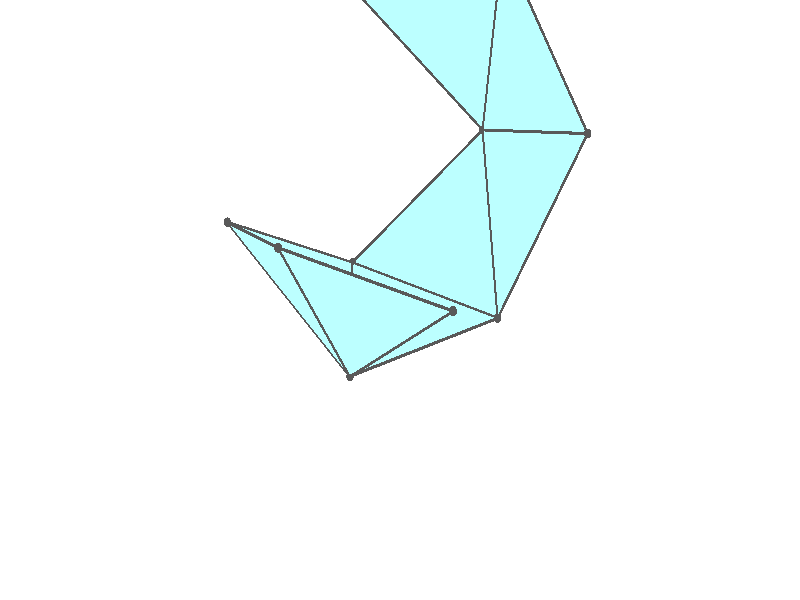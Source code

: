 #version 3.7;
global_settings{assumed_gamma 1.0}
camera{perspective location <18.750000000000000000000000, 10.825317547305481014063844, 12.499999999999996447286321> right <0.133333333333333331482962, -0.230940107675850353485814, -0.000000000000000000000000> up <-0.064951905283832905846353, -0.037499999999999998612221, 0.129903810567665811692706> direction <0.750000000000000111022302, 0.433012701892219298294151, 0.499999999999999944488849> sky <-0.433012701892219298294151, -0.249999999999999944488849, 0.866025403784438707610605> look_at <18.000000000000000000000000, 10.392304845413262270881205, 11.999999999999996447286321>}
light_source{<18.750000000000000000000000, 10.825317547305481014063844, 12.499999999999996447286321> rgb<1.0,1.0,1.0>}
background{rgb<1,1,1>}
union{union{object{union{sphere{<-0.408248290463862795185435, 0.707106781186547461715008, -0.131658713378389968795545>,0.029999999999999998889777}sphere{<-0.408248290463863350296947, -0.707106781186547350692706, -0.131658713378389968795545>,0.029999999999999998889777}sphere{<0.816496580927725923437777, -0.000000000000000199983985, -0.131658713378389968795545>,0.029999999999999998889777}} pigment{rgb<0.1,0.1,0.1>}}object{union{cylinder{<-0.408248290463862795185435, 0.707106781186547461715008, -0.131658713378389968795545>,<-0.408248290463863350296947, -0.707106781186547350692706, -0.131658713378389968795545>,0.010000000000000000208167}cylinder{<-0.408248290463863350296947, -0.707106781186547350692706, -0.131658713378389968795545>,<0.816496580927725923437777, -0.000000000000000199983985, -0.131658713378389968795545>,0.010000000000000000208167}cylinder{<0.816496580927725923437777, -0.000000000000000199983985, -0.131658713378389968795545>,<-0.408248290463862795185435, 0.707106781186547461715008, -0.131658713378389968795545>,0.010000000000000000208167}} pigment{rgb<0.1,0.1,0.1>}}object{polygon{3.000000000000000000000000,<-0.408248290463862795185435, 0.707106781186547461715008, -0.131658713378389968795545>,<-0.408248290463863350296947, -0.707106781186547350692706, -0.131658713378389968795545>,<0.816496580927725923437777, -0.000000000000000199983985, -0.131658713378389968795545>} pigment{rgbft<0.5,1.0,1.0,0.1,0.1>}}}union{object{union{sphere{<-0.408248290463862906207737, 0.707106781186547350692706, -0.131658713378389941039970>,0.029999999999999998889777}sphere{<-0.408248290463863461319249, -0.707106781186547461715008, -0.131658713378389941039970>,0.029999999999999998889777}sphere{<-1.422574093631254310565737, 0.000000000000000657963413, 0.554739979094743262955092>,0.029999999999999998889777}} pigment{rgb<0.1,0.1,0.1>}}object{union{cylinder{<-0.408248290463862906207737, 0.707106781186547350692706, -0.131658713378389941039970>,<-0.408248290463863461319249, -0.707106781186547461715008, -0.131658713378389941039970>,0.010000000000000000208167}cylinder{<-0.408248290463863461319249, -0.707106781186547461715008, -0.131658713378389941039970>,<-1.422574093631254310565737, 0.000000000000000657963413, 0.554739979094743262955092>,0.010000000000000000208167}cylinder{<-1.422574093631254310565737, 0.000000000000000657963413, 0.554739979094743262955092>,<-0.408248290463862906207737, 0.707106781186547350692706, -0.131658713378389941039970>,0.010000000000000000208167}} pigment{rgb<0.1,0.1,0.1>}}object{polygon{3.000000000000000000000000,<-0.408248290463862906207737, 0.707106781186547350692706, -0.131658713378389941039970>,<-0.408248290463863461319249, -0.707106781186547461715008, -0.131658713378389941039970>,<-1.422574093631254310565737, 0.000000000000000657963413, 0.554739979094743262955092>} pigment{rgbft<0.5,1.0,1.0,0.1,0.1>}}}union{object{union{sphere{<-0.408248290463862906207737, 0.707106781186547461715008, -0.131658713378389857773243>,0.029999999999999998889777}sphere{<-0.950753452683095745534558, 1.231985303850289259486317, 1.064247087850039630296806>,0.029999999999999998889777}sphere{<-1.422574093631254310565737, 0.000000000000000666133815, 0.554739979094743262955092>,0.029999999999999998889777}} pigment{rgb<0.1,0.1,0.1>}}object{union{cylinder{<-0.408248290463862906207737, 0.707106781186547461715008, -0.131658713378389857773243>,<-0.950753452683095745534558, 1.231985303850289259486317, 1.064247087850039630296806>,0.010000000000000000208167}cylinder{<-0.950753452683095745534558, 1.231985303850289259486317, 1.064247087850039630296806>,<-1.422574093631254310565737, 0.000000000000000666133815, 0.554739979094743262955092>,0.010000000000000000208167}cylinder{<-1.422574093631254310565737, 0.000000000000000666133815, 0.554739979094743262955092>,<-0.408248290463862906207737, 0.707106781186547461715008, -0.131658713378389857773243>,0.010000000000000000208167}} pigment{rgb<0.1,0.1,0.1>}}object{polygon{3.000000000000000000000000,<-0.408248290463862906207737, 0.707106781186547461715008, -0.131658713378389857773243>,<-0.950753452683095745534558, 1.231985303850289259486317, 1.064247087850039630296806>,<-1.422574093631254310565737, 0.000000000000000666133815, 0.554739979094743262955092>} pigment{rgbft<0.5,1.0,1.0,0.1,0.1>}}}union{object{union{sphere{<-1.353449786050548997451415, 0.207383990834184073204227, 1.951956394131145300363528>,0.029999999999999998889777}sphere{<-0.950753452683095745534558, 1.231985303850289703575527, 1.064247087850039186207596>,0.029999999999999998889777}sphere{<-1.422574093631254754654947, 0.000000000000000610622664, 0.554739979094743373977394>,0.029999999999999998889777}} pigment{rgb<0.1,0.1,0.1>}}object{union{cylinder{<-1.353449786050548997451415, 0.207383990834184073204227, 1.951956394131145300363528>,<-0.950753452683095745534558, 1.231985303850289703575527, 1.064247087850039186207596>,0.010000000000000000208167}cylinder{<-0.950753452683095745534558, 1.231985303850289703575527, 1.064247087850039186207596>,<-1.422574093631254754654947, 0.000000000000000610622664, 0.554739979094743373977394>,0.010000000000000000208167}cylinder{<-1.422574093631254754654947, 0.000000000000000610622664, 0.554739979094743373977394>,<-1.353449786050548997451415, 0.207383990834184073204227, 1.951956394131145300363528>,0.010000000000000000208167}} pigment{rgb<0.1,0.1,0.1>}}object{polygon{3.000000000000000000000000,<-1.353449786050548997451415, 0.207383990834184073204227, 1.951956394131145300363528>,<-0.950753452683095745534558, 1.231985303850289703575527, 1.064247087850039186207596>,<-1.422574093631254754654947, 0.000000000000000610622664, 0.554739979094743373977394>} pigment{rgbft<0.5,1.0,1.0,0.1,0.1>}}}union{object{union{sphere{<-1.353449786050549219496020, 0.207383990834184073204227, 1.951956394131145300363528>,0.029999999999999998889777}sphere{<-1.109862216143660207379185, -1.078046173821722408803225, 1.414988622677823437712163>,0.029999999999999998889777}sphere{<-1.422574093631254754654947, 0.000000000000000666133815, 0.554739979094743707044302>,0.029999999999999998889777}} pigment{rgb<0.1,0.1,0.1>}}object{union{cylinder{<-1.353449786050549219496020, 0.207383990834184073204227, 1.951956394131145300363528>,<-1.109862216143660207379185, -1.078046173821722408803225, 1.414988622677823437712163>,0.010000000000000000208167}cylinder{<-1.109862216143660207379185, -1.078046173821722408803225, 1.414988622677823437712163>,<-1.422574093631254754654947, 0.000000000000000666133815, 0.554739979094743707044302>,0.010000000000000000208167}cylinder{<-1.422574093631254754654947, 0.000000000000000666133815, 0.554739979094743707044302>,<-1.353449786050549219496020, 0.207383990834184073204227, 1.951956394131145300363528>,0.010000000000000000208167}} pigment{rgb<0.1,0.1,0.1>}}object{polygon{3.000000000000000000000000,<-1.353449786050549219496020, 0.207383990834184073204227, 1.951956394131145300363528>,<-1.109862216143660207379185, -1.078046173821722408803225, 1.414988622677823437712163>,<-1.422574093631254754654947, 0.000000000000000666133815, 0.554739979094743707044302>} pigment{rgbft<0.5,1.0,1.0,0.1,0.1>}}}union{object{union{sphere{<0.711287046815626489149054, -1.231985303850288593352502, 0.554739979094743040910487>,0.029999999999999998889777}sphere{<-0.408248290463863239274644, -0.707106781186547350692706, -0.131658713378389830017667>,0.029999999999999998889777}sphere{<0.816496580927725701393172, -0.000000000000000222044605, -0.131658713378389774506516>,0.029999999999999998889777}} pigment{rgb<0.1,0.1,0.1>}}object{union{cylinder{<0.711287046815626489149054, -1.231985303850288593352502, 0.554739979094743040910487>,<-0.408248290463863239274644, -0.707106781186547350692706, -0.131658713378389830017667>,0.010000000000000000208167}cylinder{<-0.408248290463863239274644, -0.707106781186547350692706, -0.131658713378389830017667>,<0.816496580927725701393172, -0.000000000000000222044605, -0.131658713378389774506516>,0.010000000000000000208167}cylinder{<0.816496580927725701393172, -0.000000000000000222044605, -0.131658713378389774506516>,<0.711287046815626489149054, -1.231985303850288593352502, 0.554739979094743040910487>,0.010000000000000000208167}} pigment{rgb<0.1,0.1,0.1>}}object{polygon{3.000000000000000000000000,<0.711287046815626489149054, -1.231985303850288593352502, 0.554739979094743040910487>,<-0.408248290463863239274644, -0.707106781186547350692706, -0.131658713378389830017667>,<0.816496580927725701393172, -0.000000000000000222044605, -0.131658713378389774506516>} pigment{rgbft<0.5,1.0,1.0,0.1,0.1>}}}union{object{union{sphere{<0.711287046815626600171356, -1.231985303850289037441712, 0.554739979094743262955092>,0.029999999999999998889777}sphere{<1.542307296564988217113523, -0.207383990834184017693076, 1.064247087850039186207596>,0.029999999999999998889777}sphere{<0.816496580927725590370869, -0.000000000000000222044605, -0.131658713378389524706336>,0.029999999999999998889777}} pigment{rgb<0.1,0.1,0.1>}}object{union{cylinder{<0.711287046815626600171356, -1.231985303850289037441712, 0.554739979094743262955092>,<1.542307296564988217113523, -0.207383990834184017693076, 1.064247087850039186207596>,0.010000000000000000208167}cylinder{<1.542307296564988217113523, -0.207383990834184017693076, 1.064247087850039186207596>,<0.816496580927725590370869, -0.000000000000000222044605, -0.131658713378389524706336>,0.010000000000000000208167}cylinder{<0.816496580927725590370869, -0.000000000000000222044605, -0.131658713378389524706336>,<0.711287046815626600171356, -1.231985303850289037441712, 0.554739979094743262955092>,0.010000000000000000208167}} pigment{rgb<0.1,0.1,0.1>}}object{polygon{3.000000000000000000000000,<0.711287046815626600171356, -1.231985303850289037441712, 0.554739979094743262955092>,<1.542307296564988217113523, -0.207383990834184017693076, 1.064247087850039186207596>,<0.816496580927725590370869, -0.000000000000000222044605, -0.131658713378389524706336>} pigment{rgbft<0.5,1.0,1.0,0.1,0.1>}}}union{object{union{sphere{<1.039630250843906367208547, 1.078046173821721520624806, 0.756050592902716256382689>,0.029999999999999998889777}sphere{<1.542307296564988217113523, -0.207383990834183962181925, 1.064247087850039186207596>,0.029999999999999998889777}sphere{<0.816496580927725701393172, -0.000000000000000166533454, -0.131658713378389441439609>,0.029999999999999998889777}} pigment{rgb<0.1,0.1,0.1>}}object{union{cylinder{<1.039630250843906367208547, 1.078046173821721520624806, 0.756050592902716256382689>,<1.542307296564988217113523, -0.207383990834183962181925, 1.064247087850039186207596>,0.010000000000000000208167}cylinder{<1.542307296564988217113523, -0.207383990834183962181925, 1.064247087850039186207596>,<0.816496580927725701393172, -0.000000000000000166533454, -0.131658713378389441439609>,0.010000000000000000208167}cylinder{<0.816496580927725701393172, -0.000000000000000166533454, -0.131658713378389441439609>,<1.039630250843906367208547, 1.078046173821721520624806, 0.756050592902716256382689>,0.010000000000000000208167}} pigment{rgb<0.1,0.1,0.1>}}object{polygon{3.000000000000000000000000,<1.039630250843906367208547, 1.078046173821721520624806, 0.756050592902716256382689>,<1.542307296564988217113523, -0.207383990834183962181925, 1.064247087850039186207596>,<0.816496580927725701393172, -0.000000000000000166533454, -0.131658713378389441439609>} pigment{rgbft<0.5,1.0,1.0,0.1,0.1>}}}}
